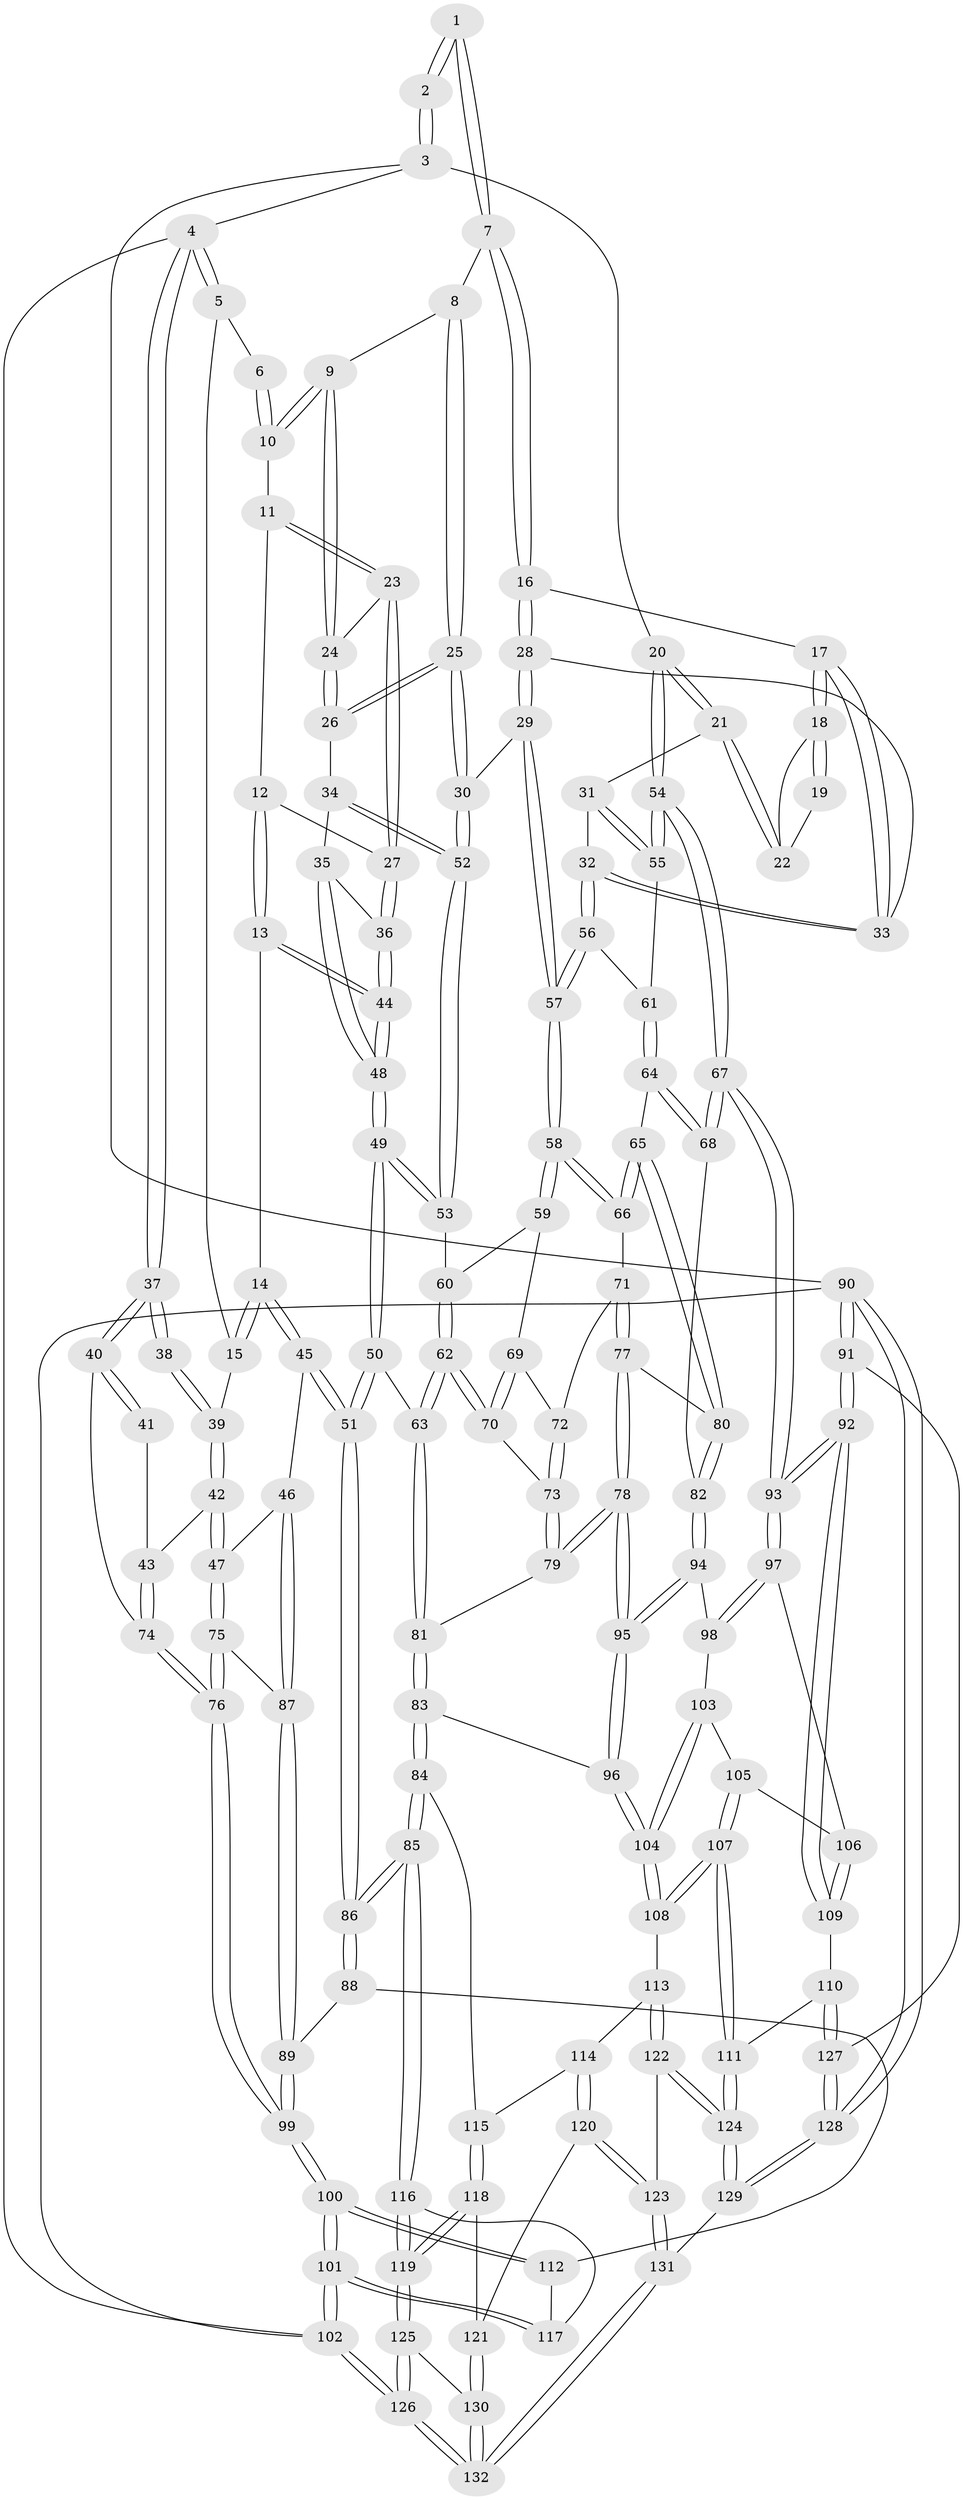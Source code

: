 // Generated by graph-tools (version 1.1) at 2025/11/02/27/25 16:11:53]
// undirected, 132 vertices, 327 edges
graph export_dot {
graph [start="1"]
  node [color=gray90,style=filled];
  1 [pos="+0.747248310642052+0"];
  2 [pos="+1+0"];
  3 [pos="+1+0"];
  4 [pos="+0+0"];
  5 [pos="+0.3787836250856745+0"];
  6 [pos="+0.38364441887197426+0"];
  7 [pos="+0.6946976341088594+0.08773392677205068"];
  8 [pos="+0.6617087860643349+0.09651482041364633"];
  9 [pos="+0.605096852549854+0.10363292577155953"];
  10 [pos="+0.43516102689488295+0"];
  11 [pos="+0.4614999897056877+0.09537328524965294"];
  12 [pos="+0.44437491470640067+0.13241636577425595"];
  13 [pos="+0.3917895456636152+0.1941189500230076"];
  14 [pos="+0.32222385800422243+0.1815081923048422"];
  15 [pos="+0.26007161134541296+0.08679552418162481"];
  16 [pos="+0.722755735970042+0.12284446411215366"];
  17 [pos="+0.8045275561766171+0.14037828354388218"];
  18 [pos="+0.8087804972613479+0.13732698024922976"];
  19 [pos="+0.9794903394117516+0"];
  20 [pos="+1+0.06426357713763282"];
  21 [pos="+0.9382330756896404+0.1762346926298742"];
  22 [pos="+0.9292900250634861+0.15235443173451077"];
  23 [pos="+0.5394772140057942+0.15354633712084984"];
  24 [pos="+0.5652931786795894+0.1540748118925991"];
  25 [pos="+0.6176408812174845+0.2334618468135351"];
  26 [pos="+0.5818585877582789+0.19887387637736897"];
  27 [pos="+0.49598058349769286+0.1984133724830969"];
  28 [pos="+0.6968717719367342+0.2258857815303"];
  29 [pos="+0.678683842156449+0.25814519912983863"];
  30 [pos="+0.6316588496381093+0.2531766838949597"];
  31 [pos="+0.9326283844639285+0.215214454424501"];
  32 [pos="+0.8488657086389284+0.2582132258866877"];
  33 [pos="+0.8297410564808684+0.22681580905044532"];
  34 [pos="+0.521235169037914+0.24110072919567152"];
  35 [pos="+0.5153324271286722+0.2394560226473806"];
  36 [pos="+0.49118942162971607+0.21056523783154446"];
  37 [pos="+0+0"];
  38 [pos="+0.11281261177126217+0.12309613559622928"];
  39 [pos="+0.14686313165019205+0.14087351291309727"];
  40 [pos="+0+0.29150471558849833"];
  41 [pos="+0.04280028017355547+0.16690241756257412"];
  42 [pos="+0.1291583651217079+0.3378021887614756"];
  43 [pos="+0.017786805439977883+0.3508156588471537"];
  44 [pos="+0.420462227732448+0.22733137303357237"];
  45 [pos="+0.25789006980092294+0.385796473211017"];
  46 [pos="+0.22065857469425262+0.38830627583535027"];
  47 [pos="+0.1786146488302816+0.36818809051922136"];
  48 [pos="+0.43446141928687904+0.3382893946041605"];
  49 [pos="+0.43404087739495956+0.3434532558203181"];
  50 [pos="+0.39525305838536384+0.4059332298446851"];
  51 [pos="+0.3274383599738006+0.4120250231587937"];
  52 [pos="+0.569365204938494+0.30749023072619613"];
  53 [pos="+0.567948150145245+0.3106556299706746"];
  54 [pos="+1+0.31026210172090524"];
  55 [pos="+1+0.28605437418583496"];
  56 [pos="+0.8447836604897508+0.2755093127235073"];
  57 [pos="+0.7307228657945813+0.3392577094117807"];
  58 [pos="+0.7271367622056464+0.36065919070450014"];
  59 [pos="+0.6079926110376365+0.3791150850484543"];
  60 [pos="+0.5881988326280627+0.3609874426703442"];
  61 [pos="+0.9052256407915611+0.35668485953388934"];
  62 [pos="+0.4806228148728805+0.42967271416685393"];
  63 [pos="+0.4227999252698403+0.4271792285860455"];
  64 [pos="+0.904568341927821+0.3671689343028503"];
  65 [pos="+0.7731701093981828+0.4442985011674245"];
  66 [pos="+0.7338431003455054+0.38168368213382664"];
  67 [pos="+1+0.6106648591814847"];
  68 [pos="+0.9838794483623468+0.49981410387504427"];
  69 [pos="+0.6020720339234037+0.4166734182110516"];
  70 [pos="+0.4838897538969626+0.43078566674086277"];
  71 [pos="+0.6326767466293401+0.4604665717132466"];
  72 [pos="+0.6062466938389235+0.4377078300705681"];
  73 [pos="+0.5581052476468297+0.47301673753773377"];
  74 [pos="+0+0.38108609968086"];
  75 [pos="+0.05563591817554804+0.5438518335614544"];
  76 [pos="+0+0.5743022757036086"];
  77 [pos="+0.65056633467268+0.5291710225258369"];
  78 [pos="+0.6318086057995697+0.5626103473299994"];
  79 [pos="+0.572016514095679+0.5255309064798553"];
  80 [pos="+0.7754368672907059+0.46495107977166905"];
  81 [pos="+0.46876318987074367+0.5418061980742863"];
  82 [pos="+0.8131323361101156+0.5142719374639173"];
  83 [pos="+0.4537805857743197+0.6812936508965026"];
  84 [pos="+0.40158732632413974+0.7111546012471005"];
  85 [pos="+0.33323780318162777+0.7142563671783982"];
  86 [pos="+0.32582094414125584+0.7079072471934731"];
  87 [pos="+0.17174584689753777+0.5610181915959336"];
  88 [pos="+0.24673679539266305+0.6828670969545907"];
  89 [pos="+0.1949156989687656+0.6503703842234256"];
  90 [pos="+1+1"];
  91 [pos="+1+0.9209399450690549"];
  92 [pos="+1+0.7611465057532957"];
  93 [pos="+1+0.6249733978527372"];
  94 [pos="+0.7966585534155178+0.6020531767958035"];
  95 [pos="+0.6385859932570617+0.6408984267230168"];
  96 [pos="+0.6151461000984699+0.6844535611439488"];
  97 [pos="+0.9660145678177501+0.6520862031803142"];
  98 [pos="+0.8060485019103247+0.614121627577087"];
  99 [pos="+0+0.7651093404631376"];
  100 [pos="+0+0.9490897237246886"];
  101 [pos="+0+1"];
  102 [pos="+0+1"];
  103 [pos="+0.8081935458353194+0.6883779644502444"];
  104 [pos="+0.65636708697486+0.7612655921881563"];
  105 [pos="+0.8252473998302524+0.7134422077002293"];
  106 [pos="+0.854874074251226+0.7258873860018825"];
  107 [pos="+0.7464572634283844+0.8369807334469079"];
  108 [pos="+0.6602361866109213+0.7757305757389359"];
  109 [pos="+0.8811391673742195+0.8049266132914976"];
  110 [pos="+0.8049306118057007+0.8711685584789163"];
  111 [pos="+0.7493851962426149+0.840461366801401"];
  112 [pos="+0.14263457913993025+0.7905292752731664"];
  113 [pos="+0.5931088168210661+0.8568841079617117"];
  114 [pos="+0.5104486694668152+0.8614924429676453"];
  115 [pos="+0.44144541990830594+0.7815955881000783"];
  116 [pos="+0.29890645123758686+0.8216749982987226"];
  117 [pos="+0.20190101893880621+0.8389262361684685"];
  118 [pos="+0.4184704863165841+0.9266403815793038"];
  119 [pos="+0.30270933501106617+0.8893671678104572"];
  120 [pos="+0.47929907864580956+0.9321977948858254"];
  121 [pos="+0.4233732597217723+0.930405360448675"];
  122 [pos="+0.6104066771014552+0.9700378715333928"];
  123 [pos="+0.484763009344765+0.9407691693170357"];
  124 [pos="+0.6346946862788042+1"];
  125 [pos="+0.28754918840287735+0.9231436895586053"];
  126 [pos="+0+1"];
  127 [pos="+0.8201514759096825+0.9071429008607541"];
  128 [pos="+0.8068280477992513+1"];
  129 [pos="+0.6743009637029334+1"];
  130 [pos="+0.40259451604972957+0.9991881812623075"];
  131 [pos="+0.48465057255272576+1"];
  132 [pos="+0.418210490672854+1"];
  1 -- 2;
  1 -- 2;
  1 -- 7;
  1 -- 7;
  2 -- 3;
  2 -- 3;
  3 -- 4;
  3 -- 20;
  3 -- 90;
  4 -- 5;
  4 -- 5;
  4 -- 37;
  4 -- 37;
  4 -- 102;
  5 -- 6;
  5 -- 15;
  6 -- 10;
  6 -- 10;
  7 -- 8;
  7 -- 16;
  7 -- 16;
  8 -- 9;
  8 -- 25;
  8 -- 25;
  9 -- 10;
  9 -- 10;
  9 -- 24;
  9 -- 24;
  10 -- 11;
  11 -- 12;
  11 -- 23;
  11 -- 23;
  12 -- 13;
  12 -- 13;
  12 -- 27;
  13 -- 14;
  13 -- 44;
  13 -- 44;
  14 -- 15;
  14 -- 15;
  14 -- 45;
  14 -- 45;
  15 -- 39;
  16 -- 17;
  16 -- 28;
  16 -- 28;
  17 -- 18;
  17 -- 18;
  17 -- 33;
  17 -- 33;
  18 -- 19;
  18 -- 19;
  18 -- 22;
  19 -- 22;
  20 -- 21;
  20 -- 21;
  20 -- 54;
  20 -- 54;
  21 -- 22;
  21 -- 22;
  21 -- 31;
  23 -- 24;
  23 -- 27;
  23 -- 27;
  24 -- 26;
  24 -- 26;
  25 -- 26;
  25 -- 26;
  25 -- 30;
  25 -- 30;
  26 -- 34;
  27 -- 36;
  27 -- 36;
  28 -- 29;
  28 -- 29;
  28 -- 33;
  29 -- 30;
  29 -- 57;
  29 -- 57;
  30 -- 52;
  30 -- 52;
  31 -- 32;
  31 -- 55;
  31 -- 55;
  32 -- 33;
  32 -- 33;
  32 -- 56;
  32 -- 56;
  34 -- 35;
  34 -- 52;
  34 -- 52;
  35 -- 36;
  35 -- 48;
  35 -- 48;
  36 -- 44;
  36 -- 44;
  37 -- 38;
  37 -- 38;
  37 -- 40;
  37 -- 40;
  38 -- 39;
  38 -- 39;
  39 -- 42;
  39 -- 42;
  40 -- 41;
  40 -- 41;
  40 -- 74;
  41 -- 43;
  42 -- 43;
  42 -- 47;
  42 -- 47;
  43 -- 74;
  43 -- 74;
  44 -- 48;
  44 -- 48;
  45 -- 46;
  45 -- 51;
  45 -- 51;
  46 -- 47;
  46 -- 87;
  46 -- 87;
  47 -- 75;
  47 -- 75;
  48 -- 49;
  48 -- 49;
  49 -- 50;
  49 -- 50;
  49 -- 53;
  49 -- 53;
  50 -- 51;
  50 -- 51;
  50 -- 63;
  51 -- 86;
  51 -- 86;
  52 -- 53;
  52 -- 53;
  53 -- 60;
  54 -- 55;
  54 -- 55;
  54 -- 67;
  54 -- 67;
  55 -- 61;
  56 -- 57;
  56 -- 57;
  56 -- 61;
  57 -- 58;
  57 -- 58;
  58 -- 59;
  58 -- 59;
  58 -- 66;
  58 -- 66;
  59 -- 60;
  59 -- 69;
  60 -- 62;
  60 -- 62;
  61 -- 64;
  61 -- 64;
  62 -- 63;
  62 -- 63;
  62 -- 70;
  62 -- 70;
  63 -- 81;
  63 -- 81;
  64 -- 65;
  64 -- 68;
  64 -- 68;
  65 -- 66;
  65 -- 66;
  65 -- 80;
  65 -- 80;
  66 -- 71;
  67 -- 68;
  67 -- 68;
  67 -- 93;
  67 -- 93;
  68 -- 82;
  69 -- 70;
  69 -- 70;
  69 -- 72;
  70 -- 73;
  71 -- 72;
  71 -- 77;
  71 -- 77;
  72 -- 73;
  72 -- 73;
  73 -- 79;
  73 -- 79;
  74 -- 76;
  74 -- 76;
  75 -- 76;
  75 -- 76;
  75 -- 87;
  76 -- 99;
  76 -- 99;
  77 -- 78;
  77 -- 78;
  77 -- 80;
  78 -- 79;
  78 -- 79;
  78 -- 95;
  78 -- 95;
  79 -- 81;
  80 -- 82;
  80 -- 82;
  81 -- 83;
  81 -- 83;
  82 -- 94;
  82 -- 94;
  83 -- 84;
  83 -- 84;
  83 -- 96;
  84 -- 85;
  84 -- 85;
  84 -- 115;
  85 -- 86;
  85 -- 86;
  85 -- 116;
  85 -- 116;
  86 -- 88;
  86 -- 88;
  87 -- 89;
  87 -- 89;
  88 -- 89;
  88 -- 112;
  89 -- 99;
  89 -- 99;
  90 -- 91;
  90 -- 91;
  90 -- 128;
  90 -- 128;
  90 -- 102;
  91 -- 92;
  91 -- 92;
  91 -- 127;
  92 -- 93;
  92 -- 93;
  92 -- 109;
  92 -- 109;
  93 -- 97;
  93 -- 97;
  94 -- 95;
  94 -- 95;
  94 -- 98;
  95 -- 96;
  95 -- 96;
  96 -- 104;
  96 -- 104;
  97 -- 98;
  97 -- 98;
  97 -- 106;
  98 -- 103;
  99 -- 100;
  99 -- 100;
  100 -- 101;
  100 -- 101;
  100 -- 112;
  100 -- 112;
  101 -- 102;
  101 -- 102;
  101 -- 117;
  101 -- 117;
  102 -- 126;
  102 -- 126;
  103 -- 104;
  103 -- 104;
  103 -- 105;
  104 -- 108;
  104 -- 108;
  105 -- 106;
  105 -- 107;
  105 -- 107;
  106 -- 109;
  106 -- 109;
  107 -- 108;
  107 -- 108;
  107 -- 111;
  107 -- 111;
  108 -- 113;
  109 -- 110;
  110 -- 111;
  110 -- 127;
  110 -- 127;
  111 -- 124;
  111 -- 124;
  112 -- 117;
  113 -- 114;
  113 -- 122;
  113 -- 122;
  114 -- 115;
  114 -- 120;
  114 -- 120;
  115 -- 118;
  115 -- 118;
  116 -- 117;
  116 -- 119;
  116 -- 119;
  118 -- 119;
  118 -- 119;
  118 -- 121;
  119 -- 125;
  119 -- 125;
  120 -- 121;
  120 -- 123;
  120 -- 123;
  121 -- 130;
  121 -- 130;
  122 -- 123;
  122 -- 124;
  122 -- 124;
  123 -- 131;
  123 -- 131;
  124 -- 129;
  124 -- 129;
  125 -- 126;
  125 -- 126;
  125 -- 130;
  126 -- 132;
  126 -- 132;
  127 -- 128;
  127 -- 128;
  128 -- 129;
  128 -- 129;
  129 -- 131;
  130 -- 132;
  130 -- 132;
  131 -- 132;
  131 -- 132;
}
